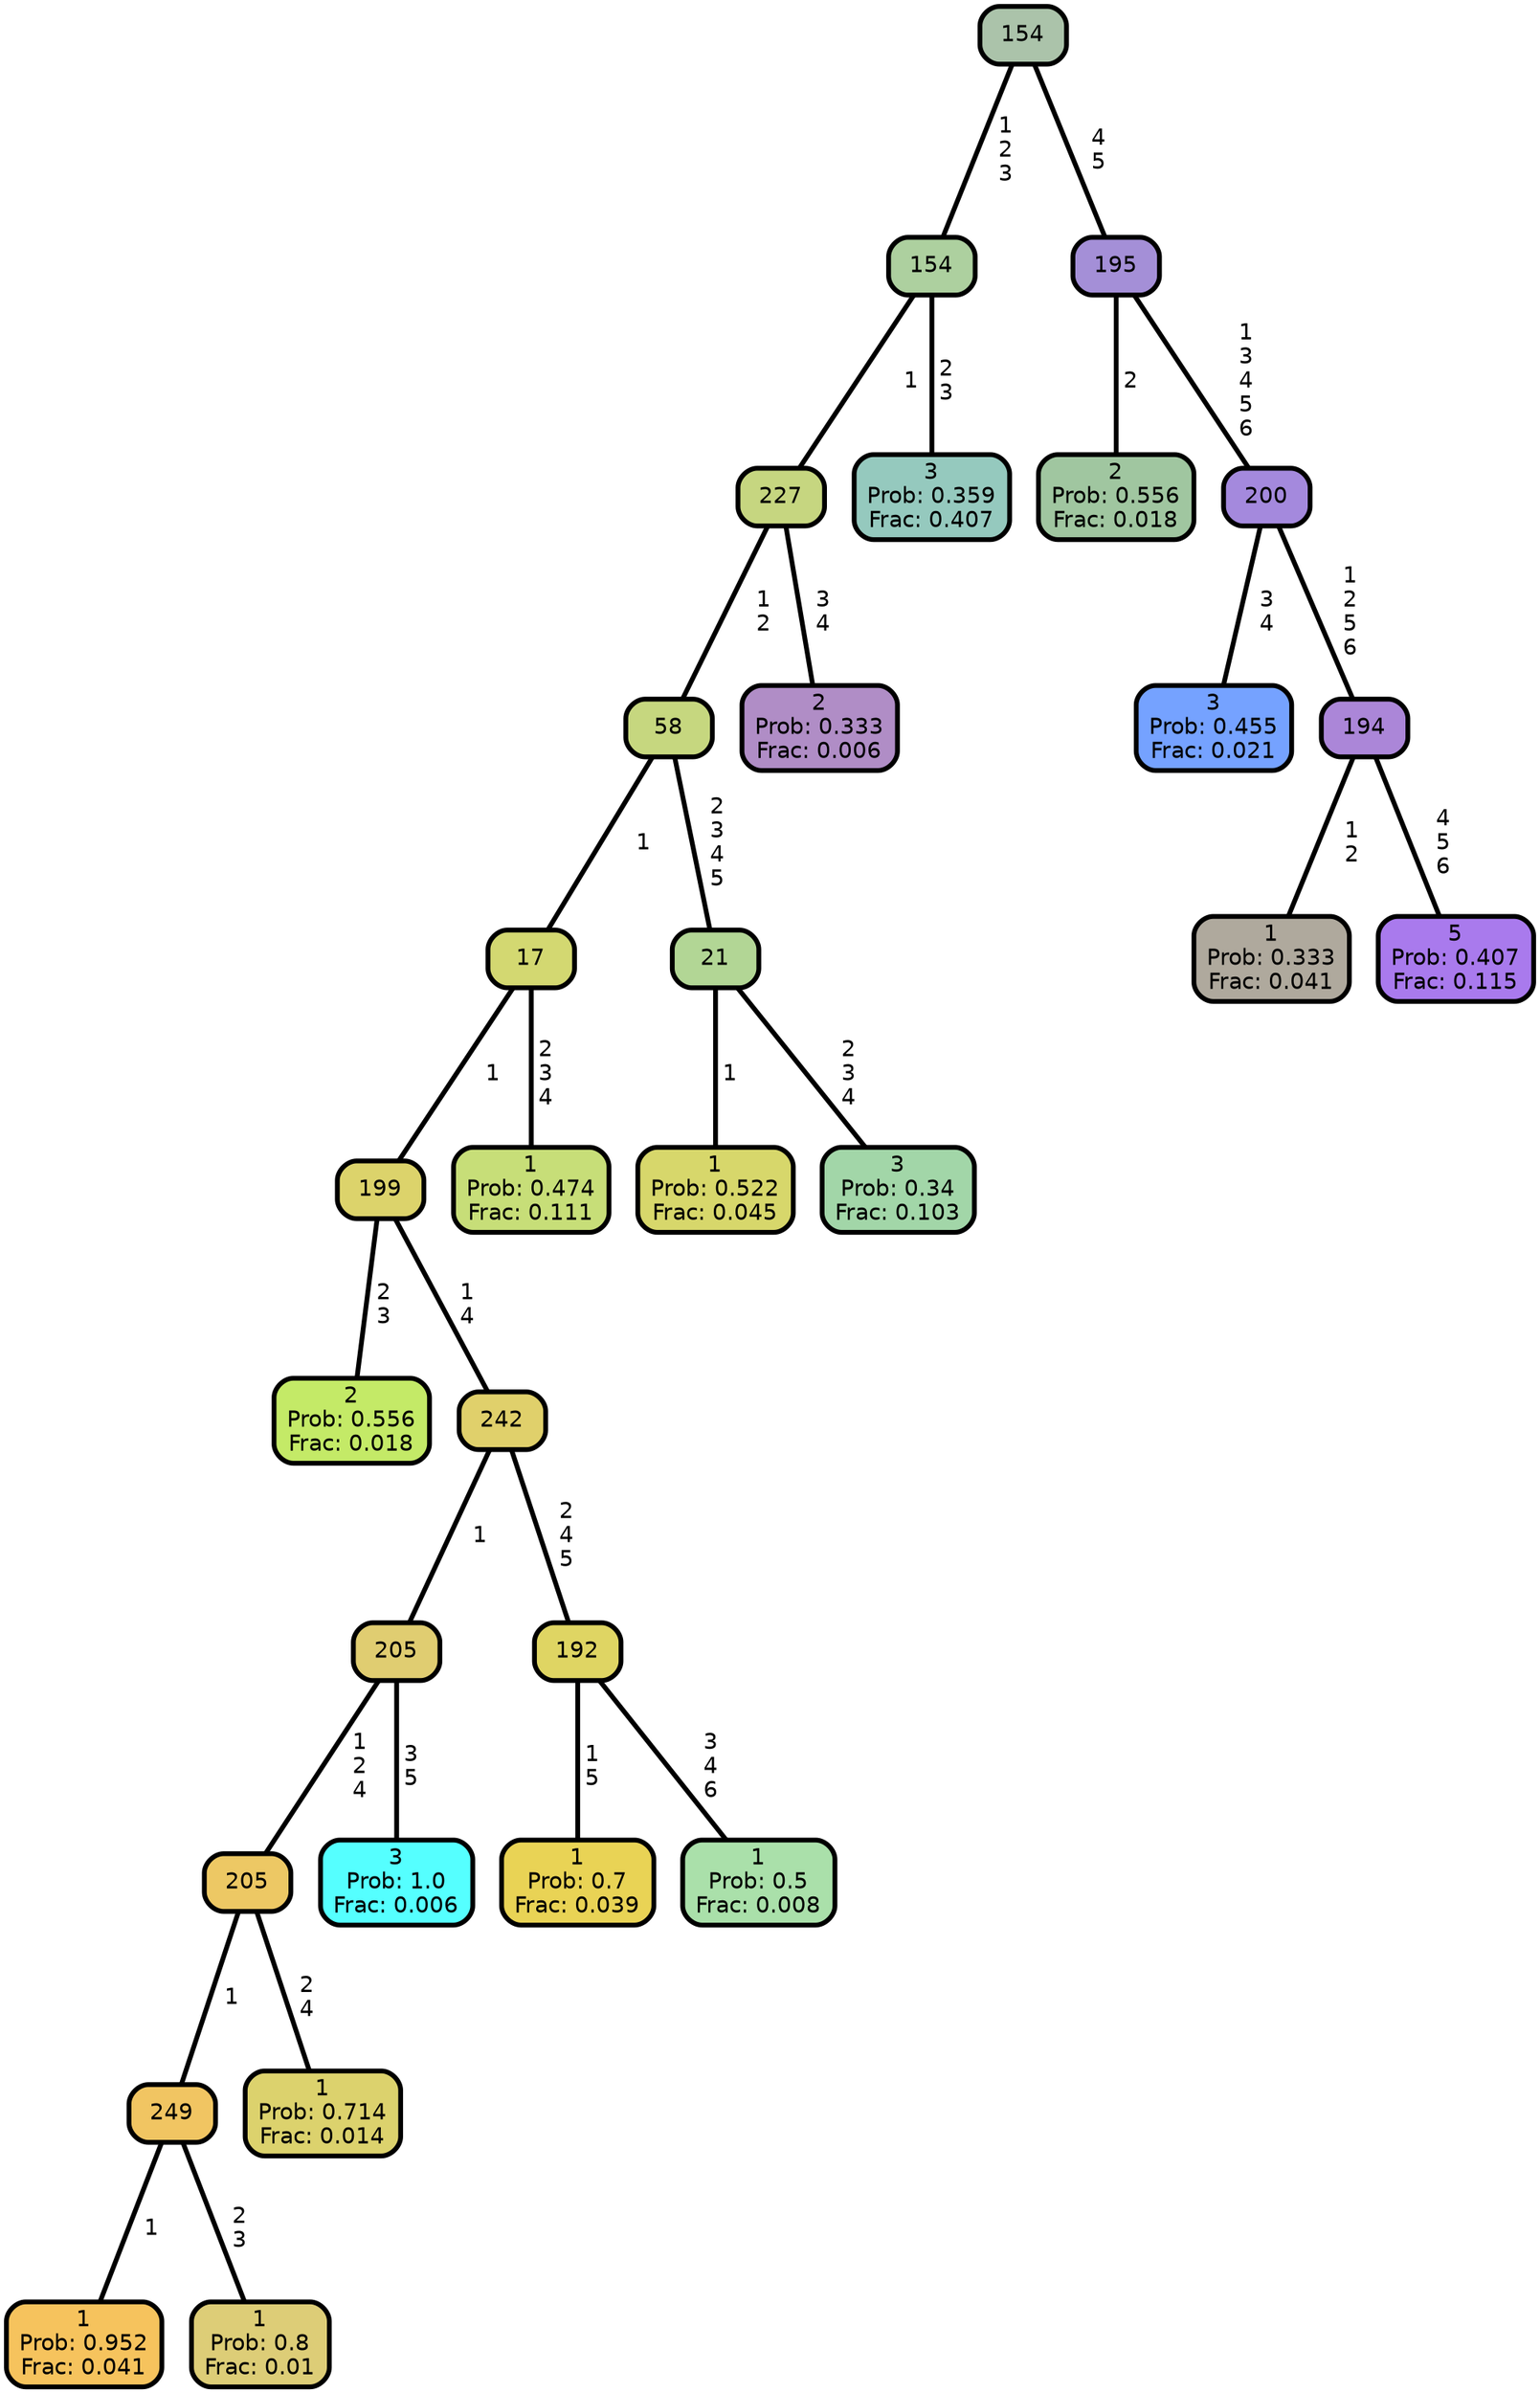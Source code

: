 graph Tree {
node [shape=box, style="filled, rounded",color="black",penwidth="3",fontcolor="black",                 fontname=helvetica] ;
graph [ranksep="0 equally", splines=straight,                 bgcolor=transparent, dpi=200] ;
edge [fontname=helvetica, color=black] ;
0 [label="2
Prob: 0.556
Frac: 0.018", fillcolor="#c4ea67"] ;
1 [label="199", fillcolor="#dcd36b"] ;
2 [label="1
Prob: 0.952
Frac: 0.041", fillcolor="#f6c35d"] ;
3 [label="249", fillcolor="#f1c562"] ;
4 [label="1
Prob: 0.8
Frac: 0.01", fillcolor="#ddcd77"] ;
5 [label="205", fillcolor="#edc864"] ;
6 [label="1
Prob: 0.714
Frac: 0.014", fillcolor="#dcd26d"] ;
7 [label="205", fillcolor="#e0cd71"] ;
8 [label="3
Prob: 1.0
Frac: 0.006", fillcolor="#55ffff"] ;
9 [label="242", fillcolor="#e0d06b"] ;
10 [label="1
Prob: 0.7
Frac: 0.039", fillcolor="#e9d355"] ;
11 [label="192", fillcolor="#dfd563"] ;
12 [label="1
Prob: 0.5
Frac: 0.008", fillcolor="#aae0aa"] ;
13 [label="17", fillcolor="#d3d871"] ;
14 [label="1
Prob: 0.474
Frac: 0.111", fillcolor="#c7de78"] ;
15 [label="58", fillcolor="#c6d77f"] ;
16 [label="1
Prob: 0.522
Frac: 0.045", fillcolor="#d7d76b"] ;
17 [label="21", fillcolor="#b2d695"] ;
18 [label="3
Prob: 0.34
Frac: 0.103", fillcolor="#a2d6a8"] ;
19 [label="227", fillcolor="#c6d680"] ;
20 [label="2
Prob: 0.333
Frac: 0.006", fillcolor="#b08dc6"] ;
21 [label="154", fillcolor="#add09f"] ;
22 [label="3
Prob: 0.359
Frac: 0.407", fillcolor="#95c9be"] ;
23 [label="154", fillcolor="#abc3aa"] ;
24 [label="2
Prob: 0.556
Frac: 0.018", fillcolor="#a0c6a0"] ;
25 [label="195", fillcolor="#a48fd7"] ;
26 [label="3
Prob: 0.455
Frac: 0.021", fillcolor="#75a2ff"] ;
27 [label="200", fillcolor="#a489dd"] ;
28 [label="1
Prob: 0.333
Frac: 0.041", fillcolor="#afa99d"] ;
29 [label="194", fillcolor="#ab86d8"] ;
30 [label="5
Prob: 0.407
Frac: 0.115", fillcolor="#a97aed"] ;
1 -- 0 [label=" 2\n 3",penwidth=3] ;
1 -- 9 [label=" 1\n 4",penwidth=3] ;
3 -- 2 [label=" 1",penwidth=3] ;
3 -- 4 [label=" 2\n 3",penwidth=3] ;
5 -- 3 [label=" 1",penwidth=3] ;
5 -- 6 [label=" 2\n 4",penwidth=3] ;
7 -- 5 [label=" 1\n 2\n 4",penwidth=3] ;
7 -- 8 [label=" 3\n 5",penwidth=3] ;
9 -- 7 [label=" 1",penwidth=3] ;
9 -- 11 [label=" 2\n 4\n 5",penwidth=3] ;
11 -- 10 [label=" 1\n 5",penwidth=3] ;
11 -- 12 [label=" 3\n 4\n 6",penwidth=3] ;
13 -- 1 [label=" 1",penwidth=3] ;
13 -- 14 [label=" 2\n 3\n 4",penwidth=3] ;
15 -- 13 [label=" 1",penwidth=3] ;
15 -- 17 [label=" 2\n 3\n 4\n 5",penwidth=3] ;
17 -- 16 [label=" 1",penwidth=3] ;
17 -- 18 [label=" 2\n 3\n 4",penwidth=3] ;
19 -- 15 [label=" 1\n 2",penwidth=3] ;
19 -- 20 [label=" 3\n 4",penwidth=3] ;
21 -- 19 [label=" 1",penwidth=3] ;
21 -- 22 [label=" 2\n 3",penwidth=3] ;
23 -- 21 [label=" 1\n 2\n 3",penwidth=3] ;
23 -- 25 [label=" 4\n 5",penwidth=3] ;
25 -- 24 [label=" 2",penwidth=3] ;
25 -- 27 [label=" 1\n 3\n 4\n 5\n 6",penwidth=3] ;
27 -- 26 [label=" 3\n 4",penwidth=3] ;
27 -- 29 [label=" 1\n 2\n 5\n 6",penwidth=3] ;
29 -- 28 [label=" 1\n 2",penwidth=3] ;
29 -- 30 [label=" 4\n 5\n 6",penwidth=3] ;
{rank = same;}}